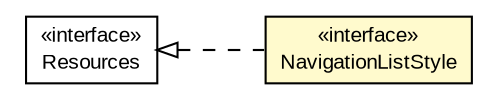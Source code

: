 #!/usr/local/bin/dot
#
# Class diagram 
# Generated by UMLGraph version R5_6-24-gf6e263 (http://www.umlgraph.org/)
#

digraph G {
	edge [fontname="arial",fontsize=10,labelfontname="arial",labelfontsize=10];
	node [fontname="arial",fontsize=10,shape=plaintext];
	nodesep=0.25;
	ranksep=0.5;
	rankdir=LR;
	// com.gwtplatform.carstore.client.resources.NavigationListStyle
	c356839 [label=<<table title="com.gwtplatform.carstore.client.resources.NavigationListStyle" border="0" cellborder="1" cellspacing="0" cellpadding="2" port="p" bgcolor="lemonChiffon" href="./NavigationListStyle.html">
		<tr><td><table border="0" cellspacing="0" cellpadding="1">
<tr><td align="center" balign="center"> &#171;interface&#187; </td></tr>
<tr><td align="center" balign="center"> NavigationListStyle </td></tr>
		</table></td></tr>
		</table>>, URL="./NavigationListStyle.html", fontname="arial", fontcolor="black", fontsize=10.0];
	//com.gwtplatform.carstore.client.resources.NavigationListStyle implements com.google.gwt.user.cellview.client.CellList.Resources
	c356925:p -> c356839:p [dir=back,arrowtail=empty,style=dashed];
	// com.google.gwt.user.cellview.client.CellList.Resources
	c356925 [label=<<table title="com.google.gwt.user.cellview.client.CellList.Resources" border="0" cellborder="1" cellspacing="0" cellpadding="2" port="p">
		<tr><td><table border="0" cellspacing="0" cellpadding="1">
<tr><td align="center" balign="center"> &#171;interface&#187; </td></tr>
<tr><td align="center" balign="center"> Resources </td></tr>
		</table></td></tr>
		</table>>, URL="null", fontname="arial", fontcolor="black", fontsize=10.0];
}

